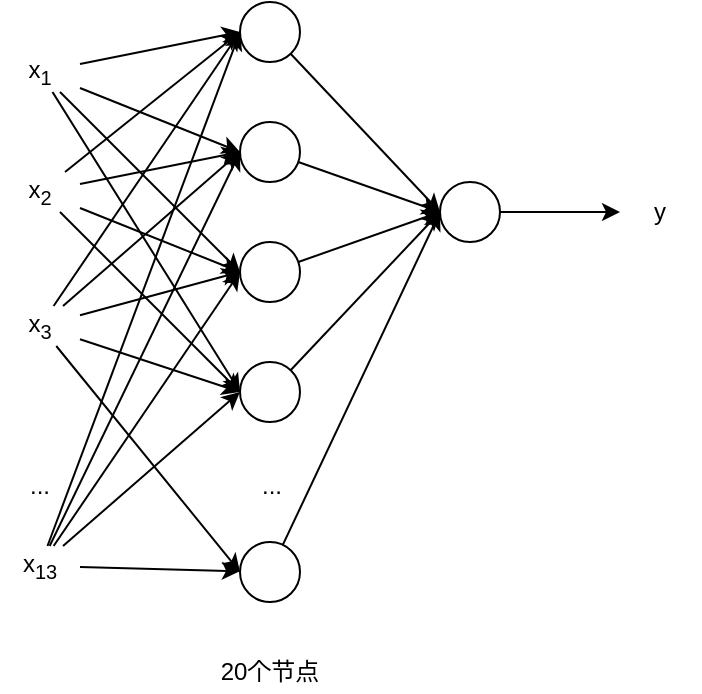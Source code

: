<mxGraphModel grid="1" gridSize="10" guides="1" tooltips="1" connect="1" arrows="1" fold="1" page="1" pageScale="1" pageWidth="827" pageHeight="1169" background="#ffffff"><root><mxCell id="0"/><mxCell id="1" parent="0"/><mxCell id="2" style="rounded=0;html=1;entryX=0;entryY=0.5;jettySize=auto;orthogonalLoop=1;" parent="1" source="6" target="18" edge="1"><mxGeometry relative="1" as="geometry"/></mxCell><mxCell id="3" style="edgeStyle=none;rounded=0;html=1;entryX=0;entryY=0.5;jettySize=auto;orthogonalLoop=1;" parent="1" source="6" target="20" edge="1"><mxGeometry relative="1" as="geometry"/></mxCell><mxCell id="4" style="edgeStyle=none;rounded=0;html=1;entryX=0;entryY=0.5;jettySize=auto;orthogonalLoop=1;" parent="1" source="6" target="22" edge="1"><mxGeometry relative="1" as="geometry"/></mxCell><mxCell id="5" style="edgeStyle=none;rounded=0;html=1;entryX=0;entryY=0.5;jettySize=auto;orthogonalLoop=1;" parent="1" source="6" target="24" edge="1"><mxGeometry relative="1" as="geometry"/></mxCell><mxCell id="6" value="x&lt;sub&gt;1&lt;/sub&gt;" style="text;html=1;strokeColor=none;fillColor=none;align=center;verticalAlign=middle;whiteSpace=wrap;rounded=0;" parent="1" vertex="1"><mxGeometry x="150" y="120" width="40" height="20" as="geometry"/></mxCell><mxCell id="7" style="edgeStyle=none;rounded=0;html=1;entryX=0;entryY=0.5;jettySize=auto;orthogonalLoop=1;" parent="1" source="11" target="18" edge="1"><mxGeometry relative="1" as="geometry"/></mxCell><mxCell id="8" style="edgeStyle=none;rounded=0;html=1;jettySize=auto;orthogonalLoop=1;" parent="1" source="11" edge="1"><mxGeometry relative="1" as="geometry"><mxPoint x="270" y="170" as="targetPoint"/></mxGeometry></mxCell><mxCell id="9" style="edgeStyle=none;rounded=0;html=1;entryX=0;entryY=0.5;jettySize=auto;orthogonalLoop=1;" parent="1" source="11" target="22" edge="1"><mxGeometry relative="1" as="geometry"/></mxCell><mxCell id="10" style="edgeStyle=none;rounded=0;html=1;jettySize=auto;orthogonalLoop=1;" parent="1" source="11" edge="1"><mxGeometry relative="1" as="geometry"><mxPoint x="270" y="290" as="targetPoint"/></mxGeometry></mxCell><mxCell id="11" value="x&lt;sub&gt;2&lt;/sub&gt;" style="text;html=1;strokeColor=none;fillColor=none;align=center;verticalAlign=middle;whiteSpace=wrap;rounded=0;" parent="1" vertex="1"><mxGeometry x="150" y="180" width="40" height="20" as="geometry"/></mxCell><mxCell id="12" style="edgeStyle=none;rounded=0;html=1;jettySize=auto;orthogonalLoop=1;" parent="1" source="16" edge="1"><mxGeometry relative="1" as="geometry"><mxPoint x="270" y="110" as="targetPoint"/></mxGeometry></mxCell><mxCell id="13" style="edgeStyle=none;rounded=0;html=1;entryX=0;entryY=0.5;jettySize=auto;orthogonalLoop=1;" parent="1" source="16" target="20" edge="1"><mxGeometry relative="1" as="geometry"/></mxCell><mxCell id="14" style="edgeStyle=none;rounded=0;html=1;jettySize=auto;orthogonalLoop=1;" parent="1" source="16" edge="1"><mxGeometry relative="1" as="geometry"><mxPoint x="270" y="230" as="targetPoint"/></mxGeometry></mxCell><mxCell id="15" style="edgeStyle=none;rounded=0;html=1;entryX=0;entryY=0.5;jettySize=auto;orthogonalLoop=1;" parent="1" source="16" target="24" edge="1"><mxGeometry relative="1" as="geometry"/></mxCell><mxCell id="37" style="edgeStyle=none;rounded=0;html=1;entryX=0;entryY=0.5;jettySize=auto;orthogonalLoop=1;" parent="1" source="16" target="31" edge="1"><mxGeometry relative="1" as="geometry"/></mxCell><mxCell id="16" value="x&lt;sub&gt;3&lt;/sub&gt;" style="text;html=1;strokeColor=none;fillColor=none;align=center;verticalAlign=middle;whiteSpace=wrap;rounded=0;" parent="1" vertex="1"><mxGeometry x="150" y="247" width="40" height="20" as="geometry"/></mxCell><mxCell id="17" style="edgeStyle=none;rounded=0;html=1;jettySize=auto;orthogonalLoop=1;" parent="1" source="18" edge="1"><mxGeometry relative="1" as="geometry"><mxPoint x="370" y="200" as="targetPoint"/></mxGeometry></mxCell><mxCell id="18" value="" style="ellipse;whiteSpace=wrap;html=1;aspect=fixed;" parent="1" vertex="1"><mxGeometry x="270" y="95" width="30" height="30" as="geometry"/></mxCell><mxCell id="19" style="edgeStyle=none;rounded=0;html=1;jettySize=auto;orthogonalLoop=1;" parent="1" source="20" edge="1"><mxGeometry relative="1" as="geometry"><mxPoint x="370" y="200" as="targetPoint"/></mxGeometry></mxCell><mxCell id="20" value="" style="ellipse;whiteSpace=wrap;html=1;aspect=fixed;" parent="1" vertex="1"><mxGeometry x="270" y="155" width="30" height="30" as="geometry"/></mxCell><mxCell id="21" style="edgeStyle=none;rounded=0;html=1;jettySize=auto;orthogonalLoop=1;" parent="1" source="22" edge="1"><mxGeometry relative="1" as="geometry"><mxPoint x="370" y="200" as="targetPoint"/></mxGeometry></mxCell><mxCell id="22" value="" style="ellipse;whiteSpace=wrap;html=1;aspect=fixed;" parent="1" vertex="1"><mxGeometry x="270" y="215" width="30" height="30" as="geometry"/></mxCell><mxCell id="23" style="edgeStyle=none;rounded=0;html=1;entryX=0;entryY=0.5;jettySize=auto;orthogonalLoop=1;" parent="1" source="24" target="26" edge="1"><mxGeometry relative="1" as="geometry"/></mxCell><mxCell id="24" value="" style="ellipse;whiteSpace=wrap;html=1;aspect=fixed;" parent="1" vertex="1"><mxGeometry x="270" y="275" width="30" height="30" as="geometry"/></mxCell><mxCell id="25" style="edgeStyle=none;rounded=0;html=1;entryX=0;entryY=0.5;jettySize=auto;orthogonalLoop=1;" parent="1" source="26" target="27" edge="1"><mxGeometry relative="1" as="geometry"/></mxCell><mxCell id="26" value="" style="ellipse;whiteSpace=wrap;html=1;aspect=fixed;" parent="1" vertex="1"><mxGeometry x="370" y="185" width="30" height="30" as="geometry"/></mxCell><mxCell id="27" value="y" style="text;html=1;strokeColor=none;fillColor=none;align=center;verticalAlign=middle;whiteSpace=wrap;rounded=0;" parent="1" vertex="1"><mxGeometry x="460" y="190" width="40" height="20" as="geometry"/></mxCell><mxCell id="28" value="..." style="text;html=1;strokeColor=none;fillColor=none;align=center;verticalAlign=middle;whiteSpace=wrap;rounded=0;" parent="1" vertex="1"><mxGeometry x="150" y="327" width="40" height="20" as="geometry"/></mxCell><mxCell id="32" style="rounded=0;html=1;jettySize=auto;orthogonalLoop=1;" parent="1" source="29" target="31" edge="1"><mxGeometry relative="1" as="geometry"/></mxCell><mxCell id="33" style="edgeStyle=none;rounded=0;html=1;entryX=0;entryY=0.5;jettySize=auto;orthogonalLoop=1;" parent="1" source="29" target="24" edge="1"><mxGeometry relative="1" as="geometry"/></mxCell><mxCell id="34" style="edgeStyle=none;rounded=0;html=1;entryX=0;entryY=0.5;jettySize=auto;orthogonalLoop=1;" parent="1" source="29" target="18" edge="1"><mxGeometry relative="1" as="geometry"/></mxCell><mxCell id="35" style="edgeStyle=none;rounded=0;html=1;jettySize=auto;orthogonalLoop=1;" parent="1" source="29" edge="1"><mxGeometry relative="1" as="geometry"><mxPoint x="270" y="170" as="targetPoint"/></mxGeometry></mxCell><mxCell id="36" style="edgeStyle=none;rounded=0;html=1;entryX=0;entryY=0.5;jettySize=auto;orthogonalLoop=1;" parent="1" source="29" target="22" edge="1"><mxGeometry relative="1" as="geometry"/></mxCell><mxCell id="29" value="x&lt;sub&gt;13&lt;/sub&gt;" style="text;html=1;strokeColor=none;fillColor=none;align=center;verticalAlign=middle;whiteSpace=wrap;rounded=0;" parent="1" vertex="1"><mxGeometry x="150" y="367" width="40" height="20" as="geometry"/></mxCell><mxCell id="30" value="..." style="text;html=1;strokeColor=none;fillColor=none;align=center;verticalAlign=middle;whiteSpace=wrap;rounded=0;" parent="1" vertex="1"><mxGeometry x="266" y="327" width="40" height="20" as="geometry"/></mxCell><mxCell id="38" style="edgeStyle=none;rounded=0;html=1;entryX=0;entryY=0.5;jettySize=auto;orthogonalLoop=1;" parent="1" source="31" target="26" edge="1"><mxGeometry relative="1" as="geometry"/></mxCell><mxCell id="31" value="" style="ellipse;whiteSpace=wrap;html=1;aspect=fixed;" parent="1" vertex="1"><mxGeometry x="270" y="365" width="30" height="30" as="geometry"/></mxCell><mxCell id="39" value="20个节点" style="text;html=1;strokeColor=none;fillColor=none;align=center;verticalAlign=middle;whiteSpace=wrap;rounded=0;" parent="1" vertex="1"><mxGeometry x="250" y="420" width="70" height="20" as="geometry"/></mxCell></root></mxGraphModel>